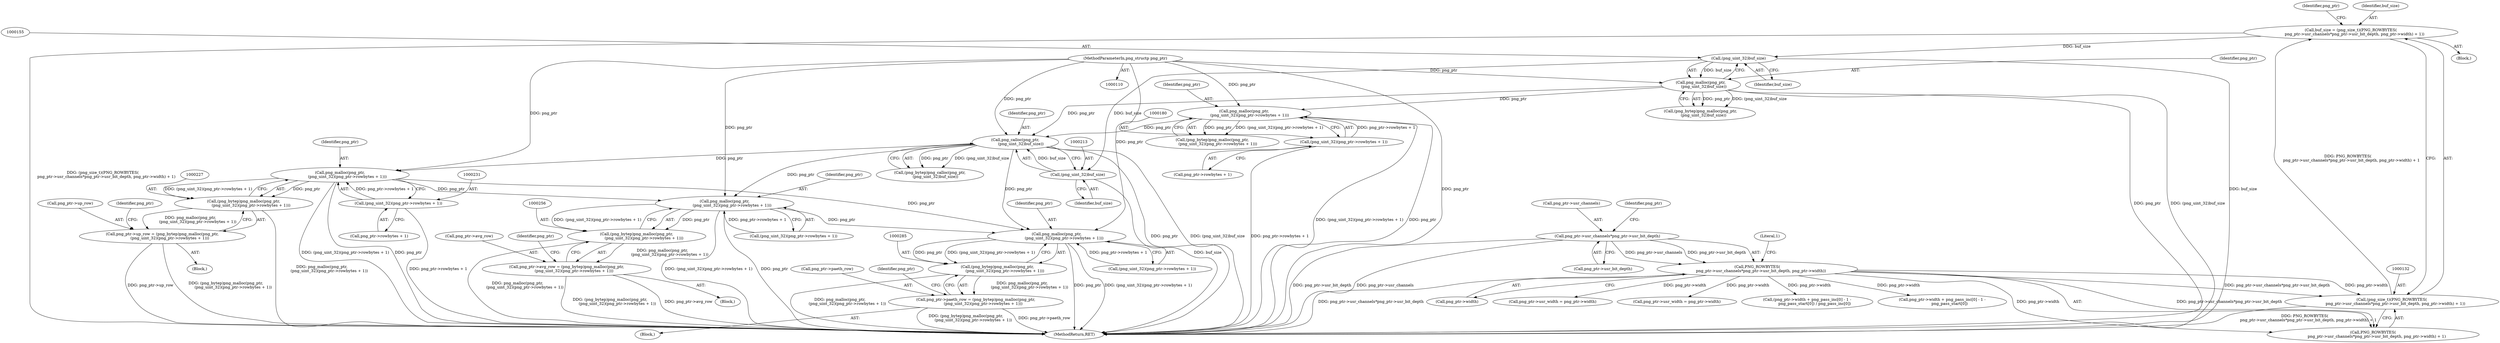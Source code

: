 digraph "0_Chrome_7f3d85b096f66870a15b37c2f40b219b2e292693_34@API" {
"1000228" [label="(Call,png_malloc(png_ptr,\n            (png_uint_32)(png_ptr->rowbytes + 1)))"];
"1000210" [label="(Call,png_calloc(png_ptr,\n         (png_uint_32)buf_size))"];
"1000177" [label="(Call,png_malloc(png_ptr,\n         (png_uint_32)(png_ptr->rowbytes + 1)))"];
"1000152" [label="(Call,png_malloc(png_ptr,\n     (png_uint_32)buf_size))"];
"1000111" [label="(MethodParameterIn,png_structp png_ptr)"];
"1000154" [label="(Call,(png_uint_32)buf_size)"];
"1000129" [label="(Call,buf_size = (png_size_t)(PNG_ROWBYTES(\n      png_ptr->usr_channels*png_ptr->usr_bit_depth, png_ptr->width) + 1))"];
"1000131" [label="(Call,(png_size_t)(PNG_ROWBYTES(\n      png_ptr->usr_channels*png_ptr->usr_bit_depth, png_ptr->width) + 1))"];
"1000134" [label="(Call,PNG_ROWBYTES(\n      png_ptr->usr_channels*png_ptr->usr_bit_depth, png_ptr->width))"];
"1000135" [label="(Call,png_ptr->usr_channels*png_ptr->usr_bit_depth)"];
"1000179" [label="(Call,(png_uint_32)(png_ptr->rowbytes + 1))"];
"1000212" [label="(Call,(png_uint_32)buf_size)"];
"1000230" [label="(Call,(png_uint_32)(png_ptr->rowbytes + 1))"];
"1000226" [label="(Call,(png_bytep)png_malloc(png_ptr,\n            (png_uint_32)(png_ptr->rowbytes + 1)))"];
"1000222" [label="(Call,png_ptr->up_row = (png_bytep)png_malloc(png_ptr,\n            (png_uint_32)(png_ptr->rowbytes + 1)))"];
"1000257" [label="(Call,png_malloc(png_ptr,\n            (png_uint_32)(png_ptr->rowbytes + 1)))"];
"1000255" [label="(Call,(png_bytep)png_malloc(png_ptr,\n            (png_uint_32)(png_ptr->rowbytes + 1)))"];
"1000251" [label="(Call,png_ptr->avg_row = (png_bytep)png_malloc(png_ptr,\n            (png_uint_32)(png_ptr->rowbytes + 1)))"];
"1000286" [label="(Call,png_malloc(png_ptr,\n            (png_uint_32)(png_ptr->rowbytes + 1)))"];
"1000284" [label="(Call,(png_bytep)png_malloc(png_ptr,\n            (png_uint_32)(png_ptr->rowbytes + 1)))"];
"1000280" [label="(Call,png_ptr->paeth_row = (png_bytep)png_malloc(png_ptr,\n            (png_uint_32)(png_ptr->rowbytes + 1)))"];
"1000281" [label="(Call,png_ptr->paeth_row)"];
"1000175" [label="(Call,(png_bytep)png_malloc(png_ptr,\n         (png_uint_32)(png_ptr->rowbytes + 1)))"];
"1000226" [label="(Call,(png_bytep)png_malloc(png_ptr,\n            (png_uint_32)(png_ptr->rowbytes + 1)))"];
"1000154" [label="(Call,(png_uint_32)buf_size)"];
"1000259" [label="(Call,(png_uint_32)(png_ptr->rowbytes + 1))"];
"1000228" [label="(Call,png_malloc(png_ptr,\n            (png_uint_32)(png_ptr->rowbytes + 1)))"];
"1000409" [label="(MethodReturn,RET)"];
"1000142" [label="(Call,png_ptr->width)"];
"1000153" [label="(Identifier,png_ptr)"];
"1000156" [label="(Identifier,buf_size)"];
"1000136" [label="(Call,png_ptr->usr_channels)"];
"1000251" [label="(Call,png_ptr->avg_row = (png_bytep)png_malloc(png_ptr,\n            (png_uint_32)(png_ptr->rowbytes + 1)))"];
"1000129" [label="(Call,buf_size = (png_size_t)(PNG_ROWBYTES(\n      png_ptr->usr_channels*png_ptr->usr_bit_depth, png_ptr->width) + 1))"];
"1000135" [label="(Call,png_ptr->usr_channels*png_ptr->usr_bit_depth)"];
"1000284" [label="(Call,(png_bytep)png_malloc(png_ptr,\n            (png_uint_32)(png_ptr->rowbytes + 1)))"];
"1000177" [label="(Call,png_malloc(png_ptr,\n         (png_uint_32)(png_ptr->rowbytes + 1)))"];
"1000258" [label="(Identifier,png_ptr)"];
"1000150" [label="(Call,(png_bytep)png_malloc(png_ptr,\n     (png_uint_32)buf_size))"];
"1000223" [label="(Call,png_ptr->up_row)"];
"1000257" [label="(Call,png_malloc(png_ptr,\n            (png_uint_32)(png_ptr->rowbytes + 1)))"];
"1000111" [label="(MethodParameterIn,png_structp png_ptr)"];
"1000232" [label="(Call,png_ptr->rowbytes + 1)"];
"1000240" [label="(Identifier,png_ptr)"];
"1000112" [label="(Block,)"];
"1000131" [label="(Call,(png_size_t)(PNG_ROWBYTES(\n      png_ptr->usr_channels*png_ptr->usr_bit_depth, png_ptr->width) + 1))"];
"1000382" [label="(Call,png_ptr->usr_width = png_ptr->width)"];
"1000222" [label="(Call,png_ptr->up_row = (png_bytep)png_malloc(png_ptr,\n            (png_uint_32)(png_ptr->rowbytes + 1)))"];
"1000229" [label="(Identifier,png_ptr)"];
"1000133" [label="(Call,PNG_ROWBYTES(\n      png_ptr->usr_channels*png_ptr->usr_bit_depth, png_ptr->width) + 1)"];
"1000252" [label="(Call,png_ptr->avg_row)"];
"1000280" [label="(Call,png_ptr->paeth_row = (png_bytep)png_malloc(png_ptr,\n            (png_uint_32)(png_ptr->rowbytes + 1)))"];
"1000230" [label="(Call,(png_uint_32)(png_ptr->rowbytes + 1))"];
"1000134" [label="(Call,PNG_ROWBYTES(\n      png_ptr->usr_channels*png_ptr->usr_bit_depth, png_ptr->width))"];
"1000211" [label="(Identifier,png_ptr)"];
"1000366" [label="(Call,png_ptr->usr_width = png_ptr->width)"];
"1000145" [label="(Literal,1)"];
"1000340" [label="(Call,(png_ptr->width + png_pass_inc[0] - 1 -\n            png_pass_start[0]) / png_pass_inc[0])"];
"1000221" [label="(Block,)"];
"1000287" [label="(Identifier,png_ptr)"];
"1000298" [label="(Identifier,png_ptr)"];
"1000152" [label="(Call,png_malloc(png_ptr,\n     (png_uint_32)buf_size))"];
"1000341" [label="(Call,png_ptr->width + png_pass_inc[0] - 1 -\n            png_pass_start[0])"];
"1000178" [label="(Identifier,png_ptr)"];
"1000139" [label="(Call,png_ptr->usr_bit_depth)"];
"1000212" [label="(Call,(png_uint_32)buf_size)"];
"1000214" [label="(Identifier,buf_size)"];
"1000269" [label="(Identifier,png_ptr)"];
"1000148" [label="(Identifier,png_ptr)"];
"1000288" [label="(Call,(png_uint_32)(png_ptr->rowbytes + 1))"];
"1000286" [label="(Call,png_malloc(png_ptr,\n            (png_uint_32)(png_ptr->rowbytes + 1)))"];
"1000255" [label="(Call,(png_bytep)png_malloc(png_ptr,\n            (png_uint_32)(png_ptr->rowbytes + 1)))"];
"1000130" [label="(Identifier,buf_size)"];
"1000279" [label="(Block,)"];
"1000143" [label="(Identifier,png_ptr)"];
"1000250" [label="(Block,)"];
"1000181" [label="(Call,png_ptr->rowbytes + 1)"];
"1000208" [label="(Call,(png_bytep)png_calloc(png_ptr,\n         (png_uint_32)buf_size))"];
"1000179" [label="(Call,(png_uint_32)(png_ptr->rowbytes + 1))"];
"1000210" [label="(Call,png_calloc(png_ptr,\n         (png_uint_32)buf_size))"];
"1000228" -> "1000226"  [label="AST: "];
"1000228" -> "1000230"  [label="CFG: "];
"1000229" -> "1000228"  [label="AST: "];
"1000230" -> "1000228"  [label="AST: "];
"1000226" -> "1000228"  [label="CFG: "];
"1000228" -> "1000409"  [label="DDG: png_ptr"];
"1000228" -> "1000409"  [label="DDG: (png_uint_32)(png_ptr->rowbytes + 1)"];
"1000228" -> "1000226"  [label="DDG: png_ptr"];
"1000228" -> "1000226"  [label="DDG: (png_uint_32)(png_ptr->rowbytes + 1)"];
"1000210" -> "1000228"  [label="DDG: png_ptr"];
"1000111" -> "1000228"  [label="DDG: png_ptr"];
"1000230" -> "1000228"  [label="DDG: png_ptr->rowbytes + 1"];
"1000228" -> "1000257"  [label="DDG: png_ptr"];
"1000228" -> "1000286"  [label="DDG: png_ptr"];
"1000210" -> "1000208"  [label="AST: "];
"1000210" -> "1000212"  [label="CFG: "];
"1000211" -> "1000210"  [label="AST: "];
"1000212" -> "1000210"  [label="AST: "];
"1000208" -> "1000210"  [label="CFG: "];
"1000210" -> "1000409"  [label="DDG: (png_uint_32)buf_size"];
"1000210" -> "1000409"  [label="DDG: png_ptr"];
"1000210" -> "1000208"  [label="DDG: png_ptr"];
"1000210" -> "1000208"  [label="DDG: (png_uint_32)buf_size"];
"1000177" -> "1000210"  [label="DDG: png_ptr"];
"1000152" -> "1000210"  [label="DDG: png_ptr"];
"1000111" -> "1000210"  [label="DDG: png_ptr"];
"1000212" -> "1000210"  [label="DDG: buf_size"];
"1000210" -> "1000257"  [label="DDG: png_ptr"];
"1000210" -> "1000286"  [label="DDG: png_ptr"];
"1000177" -> "1000175"  [label="AST: "];
"1000177" -> "1000179"  [label="CFG: "];
"1000178" -> "1000177"  [label="AST: "];
"1000179" -> "1000177"  [label="AST: "];
"1000175" -> "1000177"  [label="CFG: "];
"1000177" -> "1000409"  [label="DDG: png_ptr"];
"1000177" -> "1000409"  [label="DDG: (png_uint_32)(png_ptr->rowbytes + 1)"];
"1000177" -> "1000175"  [label="DDG: png_ptr"];
"1000177" -> "1000175"  [label="DDG: (png_uint_32)(png_ptr->rowbytes + 1)"];
"1000152" -> "1000177"  [label="DDG: png_ptr"];
"1000111" -> "1000177"  [label="DDG: png_ptr"];
"1000179" -> "1000177"  [label="DDG: png_ptr->rowbytes + 1"];
"1000152" -> "1000150"  [label="AST: "];
"1000152" -> "1000154"  [label="CFG: "];
"1000153" -> "1000152"  [label="AST: "];
"1000154" -> "1000152"  [label="AST: "];
"1000150" -> "1000152"  [label="CFG: "];
"1000152" -> "1000409"  [label="DDG: png_ptr"];
"1000152" -> "1000409"  [label="DDG: (png_uint_32)buf_size"];
"1000152" -> "1000150"  [label="DDG: png_ptr"];
"1000152" -> "1000150"  [label="DDG: (png_uint_32)buf_size"];
"1000111" -> "1000152"  [label="DDG: png_ptr"];
"1000154" -> "1000152"  [label="DDG: buf_size"];
"1000111" -> "1000110"  [label="AST: "];
"1000111" -> "1000409"  [label="DDG: png_ptr"];
"1000111" -> "1000257"  [label="DDG: png_ptr"];
"1000111" -> "1000286"  [label="DDG: png_ptr"];
"1000154" -> "1000156"  [label="CFG: "];
"1000155" -> "1000154"  [label="AST: "];
"1000156" -> "1000154"  [label="AST: "];
"1000154" -> "1000409"  [label="DDG: buf_size"];
"1000129" -> "1000154"  [label="DDG: buf_size"];
"1000154" -> "1000212"  [label="DDG: buf_size"];
"1000129" -> "1000112"  [label="AST: "];
"1000129" -> "1000131"  [label="CFG: "];
"1000130" -> "1000129"  [label="AST: "];
"1000131" -> "1000129"  [label="AST: "];
"1000148" -> "1000129"  [label="CFG: "];
"1000129" -> "1000409"  [label="DDG: (png_size_t)(PNG_ROWBYTES(\n      png_ptr->usr_channels*png_ptr->usr_bit_depth, png_ptr->width) + 1)"];
"1000131" -> "1000129"  [label="DDG: PNG_ROWBYTES(\n      png_ptr->usr_channels*png_ptr->usr_bit_depth, png_ptr->width) + 1"];
"1000131" -> "1000133"  [label="CFG: "];
"1000132" -> "1000131"  [label="AST: "];
"1000133" -> "1000131"  [label="AST: "];
"1000131" -> "1000409"  [label="DDG: PNG_ROWBYTES(\n      png_ptr->usr_channels*png_ptr->usr_bit_depth, png_ptr->width) + 1"];
"1000134" -> "1000131"  [label="DDG: png_ptr->usr_channels*png_ptr->usr_bit_depth"];
"1000134" -> "1000131"  [label="DDG: png_ptr->width"];
"1000134" -> "1000133"  [label="AST: "];
"1000134" -> "1000142"  [label="CFG: "];
"1000135" -> "1000134"  [label="AST: "];
"1000142" -> "1000134"  [label="AST: "];
"1000145" -> "1000134"  [label="CFG: "];
"1000134" -> "1000409"  [label="DDG: png_ptr->usr_channels*png_ptr->usr_bit_depth"];
"1000134" -> "1000133"  [label="DDG: png_ptr->usr_channels*png_ptr->usr_bit_depth"];
"1000134" -> "1000133"  [label="DDG: png_ptr->width"];
"1000135" -> "1000134"  [label="DDG: png_ptr->usr_channels"];
"1000135" -> "1000134"  [label="DDG: png_ptr->usr_bit_depth"];
"1000134" -> "1000340"  [label="DDG: png_ptr->width"];
"1000134" -> "1000341"  [label="DDG: png_ptr->width"];
"1000134" -> "1000366"  [label="DDG: png_ptr->width"];
"1000134" -> "1000382"  [label="DDG: png_ptr->width"];
"1000135" -> "1000139"  [label="CFG: "];
"1000136" -> "1000135"  [label="AST: "];
"1000139" -> "1000135"  [label="AST: "];
"1000143" -> "1000135"  [label="CFG: "];
"1000135" -> "1000409"  [label="DDG: png_ptr->usr_bit_depth"];
"1000135" -> "1000409"  [label="DDG: png_ptr->usr_channels"];
"1000179" -> "1000181"  [label="CFG: "];
"1000180" -> "1000179"  [label="AST: "];
"1000181" -> "1000179"  [label="AST: "];
"1000179" -> "1000409"  [label="DDG: png_ptr->rowbytes + 1"];
"1000212" -> "1000214"  [label="CFG: "];
"1000213" -> "1000212"  [label="AST: "];
"1000214" -> "1000212"  [label="AST: "];
"1000212" -> "1000409"  [label="DDG: buf_size"];
"1000230" -> "1000232"  [label="CFG: "];
"1000231" -> "1000230"  [label="AST: "];
"1000232" -> "1000230"  [label="AST: "];
"1000230" -> "1000409"  [label="DDG: png_ptr->rowbytes + 1"];
"1000226" -> "1000222"  [label="AST: "];
"1000227" -> "1000226"  [label="AST: "];
"1000222" -> "1000226"  [label="CFG: "];
"1000226" -> "1000409"  [label="DDG: png_malloc(png_ptr,\n            (png_uint_32)(png_ptr->rowbytes + 1))"];
"1000226" -> "1000222"  [label="DDG: png_malloc(png_ptr,\n            (png_uint_32)(png_ptr->rowbytes + 1))"];
"1000222" -> "1000221"  [label="AST: "];
"1000223" -> "1000222"  [label="AST: "];
"1000240" -> "1000222"  [label="CFG: "];
"1000222" -> "1000409"  [label="DDG: png_ptr->up_row"];
"1000222" -> "1000409"  [label="DDG: (png_bytep)png_malloc(png_ptr,\n            (png_uint_32)(png_ptr->rowbytes + 1))"];
"1000257" -> "1000255"  [label="AST: "];
"1000257" -> "1000259"  [label="CFG: "];
"1000258" -> "1000257"  [label="AST: "];
"1000259" -> "1000257"  [label="AST: "];
"1000255" -> "1000257"  [label="CFG: "];
"1000257" -> "1000409"  [label="DDG: (png_uint_32)(png_ptr->rowbytes + 1)"];
"1000257" -> "1000409"  [label="DDG: png_ptr"];
"1000257" -> "1000255"  [label="DDG: png_ptr"];
"1000257" -> "1000255"  [label="DDG: (png_uint_32)(png_ptr->rowbytes + 1)"];
"1000259" -> "1000257"  [label="DDG: png_ptr->rowbytes + 1"];
"1000257" -> "1000286"  [label="DDG: png_ptr"];
"1000255" -> "1000251"  [label="AST: "];
"1000256" -> "1000255"  [label="AST: "];
"1000251" -> "1000255"  [label="CFG: "];
"1000255" -> "1000409"  [label="DDG: png_malloc(png_ptr,\n            (png_uint_32)(png_ptr->rowbytes + 1))"];
"1000255" -> "1000251"  [label="DDG: png_malloc(png_ptr,\n            (png_uint_32)(png_ptr->rowbytes + 1))"];
"1000251" -> "1000250"  [label="AST: "];
"1000252" -> "1000251"  [label="AST: "];
"1000269" -> "1000251"  [label="CFG: "];
"1000251" -> "1000409"  [label="DDG: (png_bytep)png_malloc(png_ptr,\n            (png_uint_32)(png_ptr->rowbytes + 1))"];
"1000251" -> "1000409"  [label="DDG: png_ptr->avg_row"];
"1000286" -> "1000284"  [label="AST: "];
"1000286" -> "1000288"  [label="CFG: "];
"1000287" -> "1000286"  [label="AST: "];
"1000288" -> "1000286"  [label="AST: "];
"1000284" -> "1000286"  [label="CFG: "];
"1000286" -> "1000409"  [label="DDG: png_ptr"];
"1000286" -> "1000409"  [label="DDG: (png_uint_32)(png_ptr->rowbytes + 1)"];
"1000286" -> "1000284"  [label="DDG: png_ptr"];
"1000286" -> "1000284"  [label="DDG: (png_uint_32)(png_ptr->rowbytes + 1)"];
"1000288" -> "1000286"  [label="DDG: png_ptr->rowbytes + 1"];
"1000284" -> "1000280"  [label="AST: "];
"1000285" -> "1000284"  [label="AST: "];
"1000280" -> "1000284"  [label="CFG: "];
"1000284" -> "1000409"  [label="DDG: png_malloc(png_ptr,\n            (png_uint_32)(png_ptr->rowbytes + 1))"];
"1000284" -> "1000280"  [label="DDG: png_malloc(png_ptr,\n            (png_uint_32)(png_ptr->rowbytes + 1))"];
"1000280" -> "1000279"  [label="AST: "];
"1000281" -> "1000280"  [label="AST: "];
"1000298" -> "1000280"  [label="CFG: "];
"1000280" -> "1000409"  [label="DDG: (png_bytep)png_malloc(png_ptr,\n            (png_uint_32)(png_ptr->rowbytes + 1))"];
"1000280" -> "1000409"  [label="DDG: png_ptr->paeth_row"];
}
